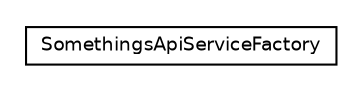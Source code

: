 #!/usr/local/bin/dot
#
# Class diagram 
# Generated by UMLGraph version 5.4 (http://www.umlgraph.org/)
#

digraph G {
	edge [fontname="Helvetica",fontsize=10,labelfontname="Helvetica",labelfontsize=10];
	node [fontname="Helvetica",fontsize=10,shape=plaintext];
	nodesep=0.25;
	ranksep=0.5;
	// de.tk.tkapp.rest.api.handler.factories.SomethingsApiServiceFactory
	c0 [label=<<table title="de.tk.tkapp.rest.api.handler.factories.SomethingsApiServiceFactory" border="0" cellborder="1" cellspacing="0" cellpadding="2" port="p" href="./SomethingsApiServiceFactory.html">
		<tr><td><table border="0" cellspacing="0" cellpadding="1">
<tr><td align="center" balign="center"> SomethingsApiServiceFactory </td></tr>
		</table></td></tr>
		</table>>, URL="./SomethingsApiServiceFactory.html", fontname="Helvetica", fontcolor="black", fontsize=9.0];
}

